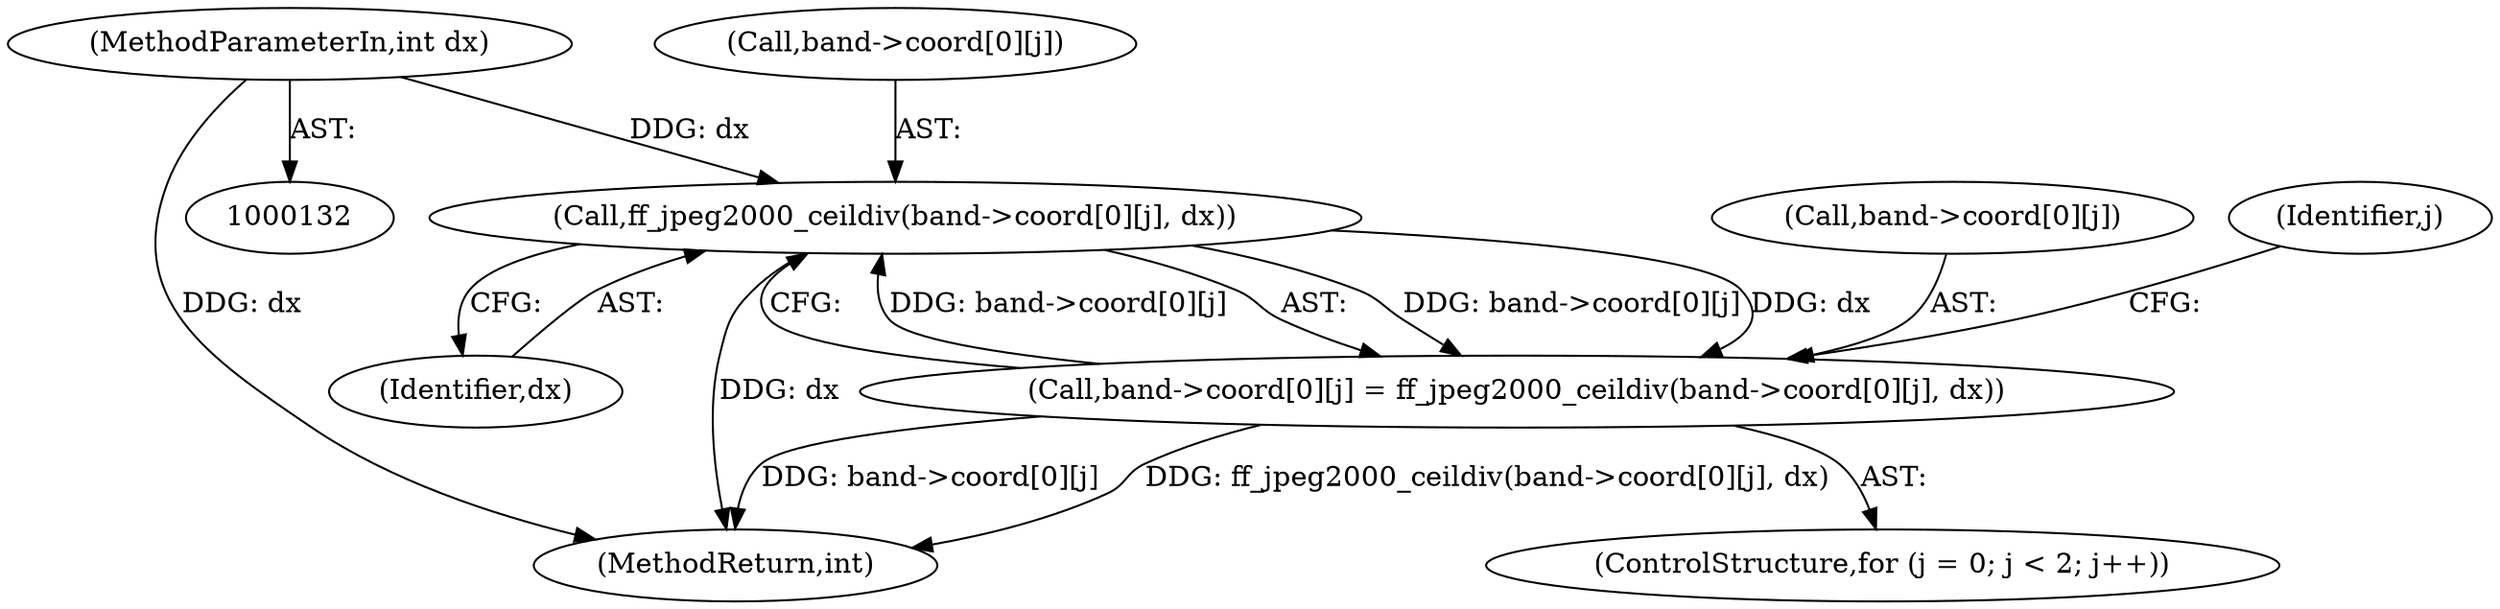 digraph "0_FFmpeg_912ce9dd2080c5837285a471d750fa311e09b555_0@pointer" {
"1000858" [label="(Call,ff_jpeg2000_ceildiv(band->coord[0][j], dx))"];
"1000850" [label="(Call,band->coord[0][j] = ff_jpeg2000_ceildiv(band->coord[0][j], dx))"];
"1000858" [label="(Call,ff_jpeg2000_ceildiv(band->coord[0][j], dx))"];
"1000137" [label="(MethodParameterIn,int dx)"];
"1000858" [label="(Call,ff_jpeg2000_ceildiv(band->coord[0][j], dx))"];
"1000841" [label="(ControlStructure,for (j = 0; j < 2; j++))"];
"1000137" [label="(MethodParameterIn,int dx)"];
"1000866" [label="(Identifier,dx)"];
"1000859" [label="(Call,band->coord[0][j])"];
"1000851" [label="(Call,band->coord[0][j])"];
"1001573" [label="(MethodReturn,int)"];
"1000849" [label="(Identifier,j)"];
"1000850" [label="(Call,band->coord[0][j] = ff_jpeg2000_ceildiv(band->coord[0][j], dx))"];
"1000858" -> "1000850"  [label="AST: "];
"1000858" -> "1000866"  [label="CFG: "];
"1000859" -> "1000858"  [label="AST: "];
"1000866" -> "1000858"  [label="AST: "];
"1000850" -> "1000858"  [label="CFG: "];
"1000858" -> "1001573"  [label="DDG: dx"];
"1000858" -> "1000850"  [label="DDG: band->coord[0][j]"];
"1000858" -> "1000850"  [label="DDG: dx"];
"1000850" -> "1000858"  [label="DDG: band->coord[0][j]"];
"1000137" -> "1000858"  [label="DDG: dx"];
"1000850" -> "1000841"  [label="AST: "];
"1000851" -> "1000850"  [label="AST: "];
"1000849" -> "1000850"  [label="CFG: "];
"1000850" -> "1001573"  [label="DDG: ff_jpeg2000_ceildiv(band->coord[0][j], dx)"];
"1000850" -> "1001573"  [label="DDG: band->coord[0][j]"];
"1000137" -> "1000132"  [label="AST: "];
"1000137" -> "1001573"  [label="DDG: dx"];
}
